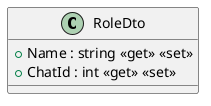 @startuml
class RoleDto {
    + Name : string <<get>> <<set>>
    + ChatId : int <<get>> <<set>>
}
@enduml
